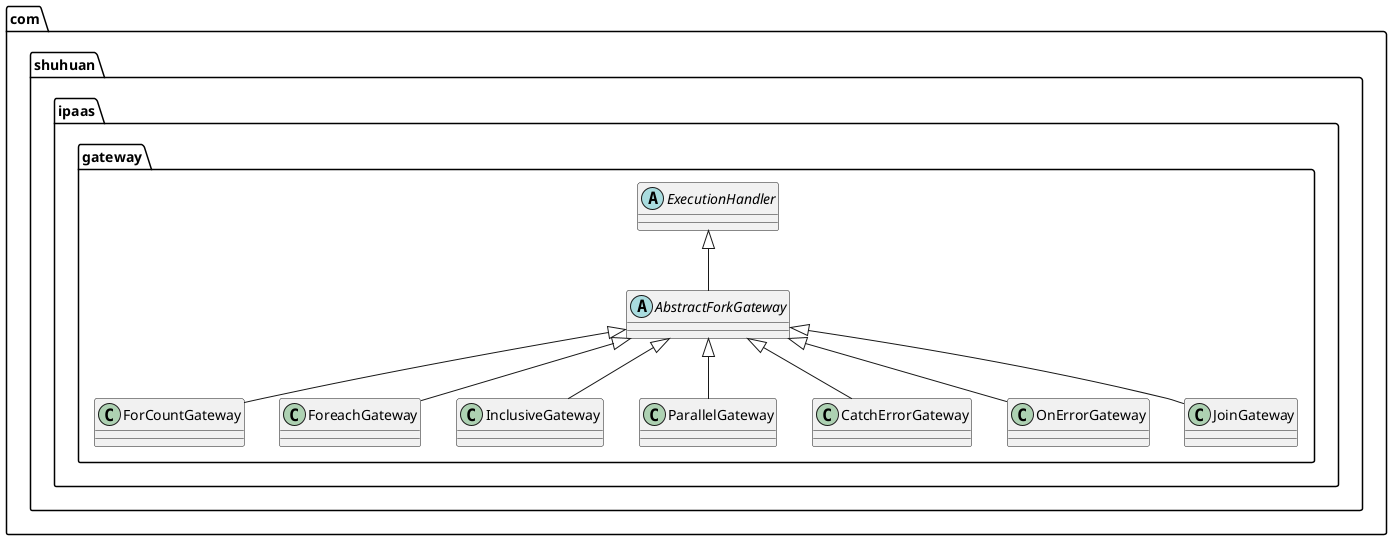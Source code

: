 @startuml

folder "com.shuhuan.ipaas.gateway" {

    abstract class ExecutionHandler
    abstract AbstractForkGateway


    ExecutionHandler <|-- AbstractForkGateway
    AbstractForkGateway <|-- ForCountGateway
    AbstractForkGateway <|-- ForeachGateway
    AbstractForkGateway <|-- InclusiveGateway
    AbstractForkGateway <|-- ParallelGateway
    AbstractForkGateway <|-- CatchErrorGateway
    AbstractForkGateway <|-- OnErrorGateway

    AbstractForkGateway <|-- JoinGateway

}

@enduml


@startuml

folder "com.shuhuan.ipaas.gateway" {

    abstract class ExecutionHandler{

        private String name;

        private String targetRef;

        private FlowInstance flow;

        private ExecutionHandler nextHandler;

        private String exceptionRef;

        public abstract boolean isAsync();

        public abstract FlowElementType getElementType();

        public abstract void execute(Execution ec, Consumer<Execution> callback) throws Exception;

        public void cascade();
    }

    abstract class AbstractForkGateway{

        private String joinAt;

        private Map<String, Semaphore> forkedSems;

        protected void processFork(Execution ec, ExecutionForkContext context, Consumer<Execution> callback);

    }

    class CatchErrorGateway{

        public CatchErrorGateway(FlowInstance flow, ForkGatewayPO po);

        public void execute(Execution ec, Consumer<Execution> callback);

    }

    class OnErrorGateway{

        public CatchErrorGateway(FlowInstance flow, ForkGatewayPO po);

        public void execute(Execution ec, Consumer<Execution> callback);


    }

    class JoinGateway{

        private Consumer<Execution> callback;

        private StatementList statements;

        private Execution ec;

    }

    class Execution{

        private String requestId;
        private Execution parent;
        private FlowInstance flow;
        private Map<String, Object> contextObjects;
        private Map<String, Object> globalContextObjects;

        private ExecutionRuntime runtime;
        private ExecutionStepContext currentStep;
        private ExecutionTriggerContext triggerContext;
        private ExecutionLogContext logContext;
        private AtomicBoolean finish;

        private Exception error;
        private boolean isFork = false;

        List<ExecutionForkContext> contexts;

        private ExpressionContext expressionContext;

    }


    enum FlowElementType{

        FOR_COUNT_GATEWAY("ForCountGateway"),

        JOIN_GATEWAY("JoinGateway"),

        CATCH_ERROR_GATEWAY("CatchErrorGateway"),

        ON_ERROR_GATEWAY("OnErrorGateway"),
    }


    ExecutionHandler <|-- AbstractForkGateway
    AbstractForkGateway <|-- CatchErrorGateway
    AbstractForkGateway <|-- OnErrorGateway
    AbstractForkGateway <|-- JoinGateway
    CatchErrorGateway *-- Execution
    OnErrorGateway *-- Execution
    JoinGateway *-- Execution
    ExecutionHandler *-- FlowElementType


}


@enduml

@startuml

folder "com.shuhuan.ipaas.gateway" {

    abstract class ExecutionHandler{

        private String name;

        private String targetRef;

        private FlowInstance flow;

        private ExecutionHandler nextHandler;

        private String exceptionRef;

        public abstract boolean isAsync();

        public abstract FlowElementType getElementType();

        public abstract void execute(Execution ec, Consumer<Execution> callback) throws Exception;

        public void cascade();
    }

    abstract class AbstractForkGateway{

        private String joinAt;

        private Map<String, Semaphore> forkedSems;

        protected void processFork(Execution ec, ExecutionForkContext context, Consumer<Execution> callback);

    }

    class CatchErrorGateway{

        public CatchErrorGateway(FlowInstance flow, ForkGatewayPO po);

        public void execute(Execution ec, Consumer<Execution> callback);

    }

    class OnErrorGateway{

        public CatchErrorGateway(FlowInstance flow, ForkGatewayPO po);

        public void execute(Execution ec, Consumer<Execution> callback);


    }

    class JoinGateway{

        private Consumer<Execution> callback;

        private StatementList statements;

        private Execution ec;

    }

    class Execution{

        private String requestId;
        private Execution parent;
        private FlowInstance flow;
        private Map<String, Object> contextObjects;
        private Map<String, Object> globalContextObjects;

        private ExecutionRuntime runtime;
        private ExecutionStepContext currentStep;
        private ExecutionTriggerContext triggerContext;
        private ExecutionLogContext logContext;
        private AtomicBoolean finish;

        private Exception error;
        private boolean isFork = false;

        List<ExecutionForkContext> contexts;

        private ExpressionContext expressionContext;

    }


    enum FlowElementType{

        FOR_COUNT_GATEWAY("ForCountGateway"),

        JOIN_GATEWAY("JoinGateway"),

        CATCH_ERROR_GATEWAY("CatchErrorGateway"),

        ON_ERROR_GATEWAY("OnErrorGateway"),
    }


    ExecutionHandler <|-- AbstractForkGateway
    AbstractForkGateway <|-- CatchErrorGateway
    AbstractForkGateway <|-- OnErrorGateway
    AbstractForkGateway <|-- JoinGateway
    CatchErrorGateway *-- Execution
    OnErrorGateway *-- Execution
    JoinGateway *-- Execution
    ExecutionHandler *-- FlowElementType


}


@enduml


@startuml

folder "com.shuhuan.ipaas.connector.spi.browserplugin" {

    interface ConnectorOperation {

        void execute(ConnectorRequest request, Consumer<ConnectorResponse> callback) throws IpaasException;

        default ConnectorRequest createRequest();
    }

    interface ConnectorProvider {
            public ConnectorOperation createConnectorOperation(String operation, Map<String, Object> asset, Map<String, Object> settings);
    }

    class BrowserOperationConnectorProvider implements ConnectorProvider{

    }

    interface ClientRobot extends ConnectorOperation{
        private ConcurrentHashMap<String, Thread> tasks;
        park();
        unPark(Thread waitThread);
    }

    interface BrowserOperationConnectorOperation extends ClientRobot{

    }

    interface WebPageOperationConnectorOperation extends ClientRobot{

    }


    class WakeUpFlowConsumer{}
    WakeUpFlowConsumer *-- ClientRobot


    class OpenNewWindowOperation implements BrowserOperationConnectorOperation {

        private ExecutionResultProducer executionResultProducer;

        public void execute(ConnectorRequest request, Consumer<ConnectorResponse> callback);

    }
    class executionResultProducer{}
    OpenNewWindowOperation *-- executionResultProducer


    class OpenNewTabOperation implements BrowserOperationConnectorOperation {
    }

    class ChangeTabOperation implements BrowserOperationConnectorOperation {
    }

    class CloseWindowOperation implements BrowserOperationConnectorOperation {
    }

    class CloseTabOperation implements BrowserOperationConnectorOperation {
    }

    class ForwardOperation implements BrowserOperationConnectorOperation {
    }

    class BackOperation implements BrowserOperationConnectorOperation {
    }

    class RefreshOperation implements BrowserOperationConnectorOperation {
    }

}


@enduml
